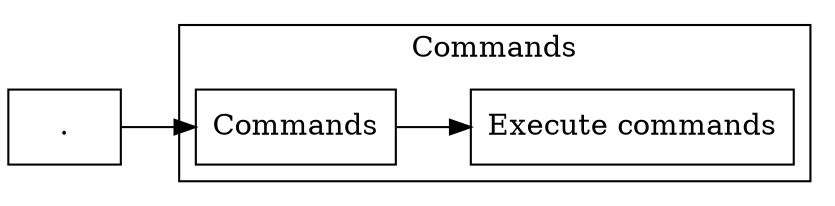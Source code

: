 digraph G {
  rankdir = LR;
  node [shape = box;];
  
  root [label = ".";];
  
  // Commands
  subgraph cluster_0 {
    label = "Commands";
    
    commands [label = "Commands";];
    execute_command [label = "Execute commands";];
    
    commands -> execute_command;
  }
  root -> commands;
}